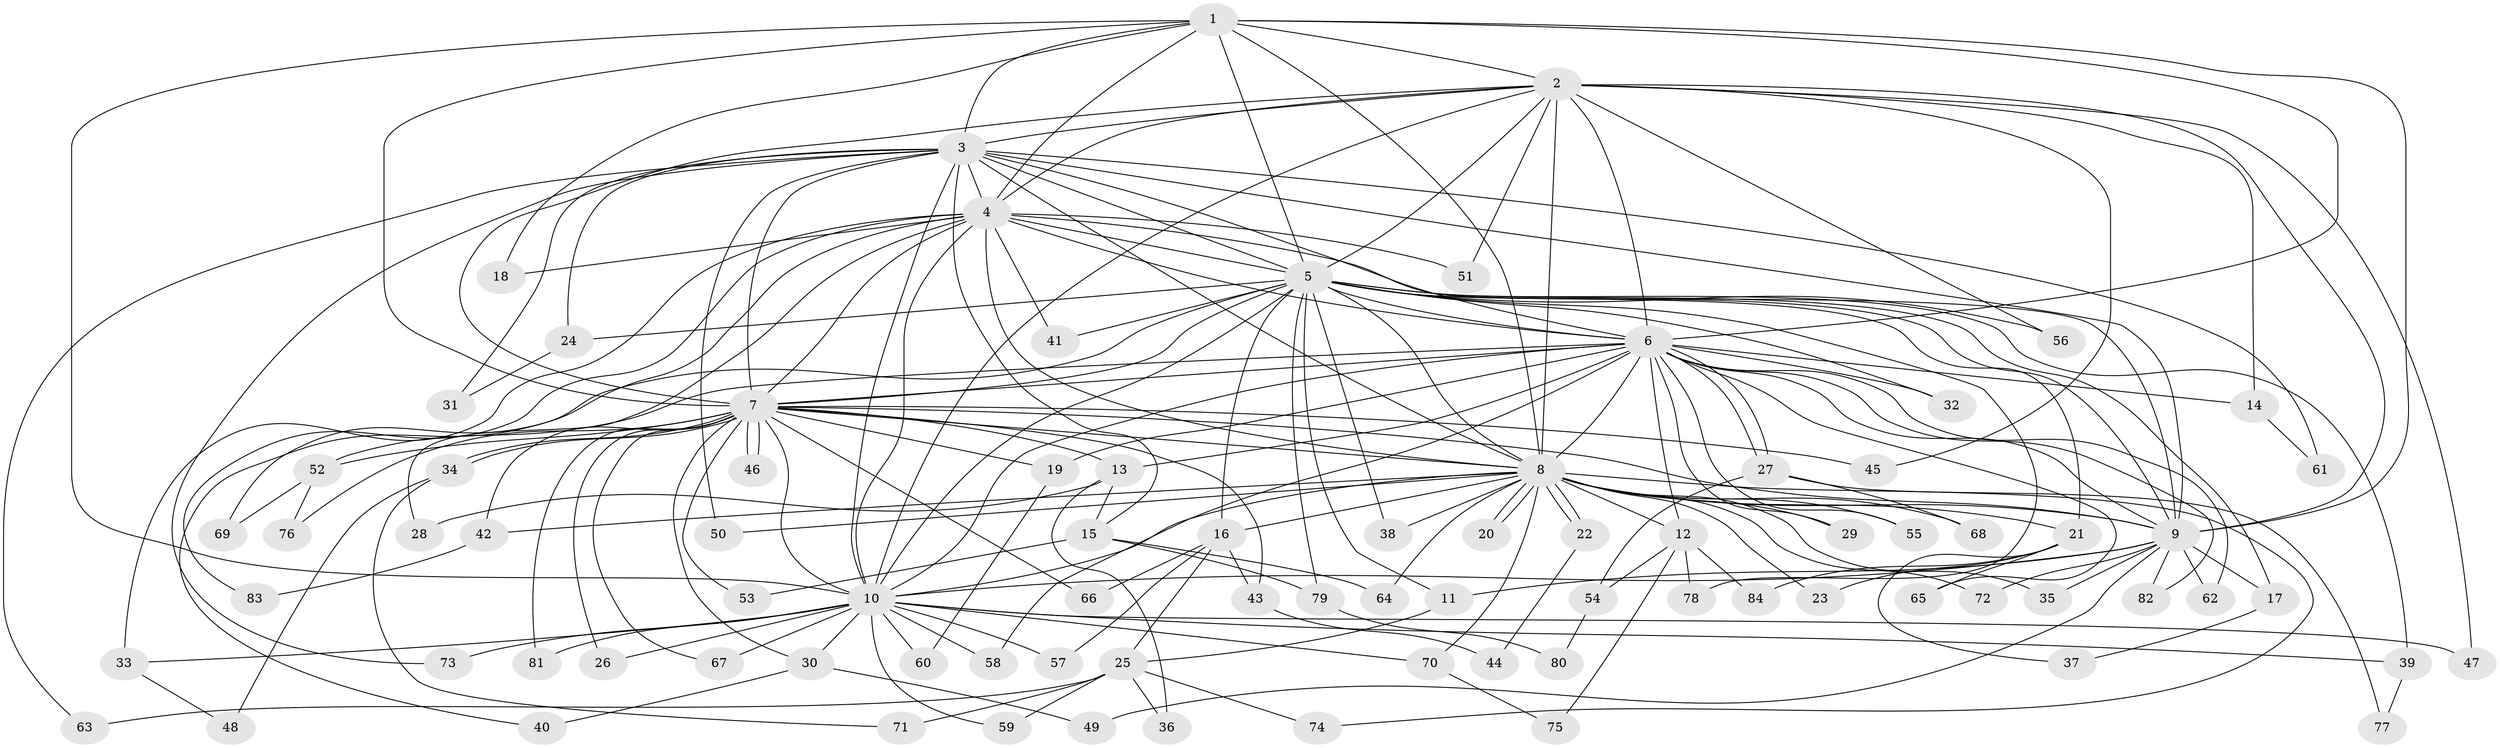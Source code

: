 // coarse degree distribution, {12: 0.017241379310344827, 2: 0.4482758620689655, 18: 0.017241379310344827, 5: 0.034482758620689655, 23: 0.017241379310344827, 1: 0.034482758620689655, 14: 0.034482758620689655, 3: 0.22413793103448276, 21: 0.017241379310344827, 4: 0.034482758620689655, 13: 0.017241379310344827, 17: 0.017241379310344827, 20: 0.017241379310344827, 7: 0.017241379310344827, 6: 0.05172413793103448}
// Generated by graph-tools (version 1.1) at 2025/36/03/04/25 23:36:37]
// undirected, 84 vertices, 193 edges
graph export_dot {
  node [color=gray90,style=filled];
  1;
  2;
  3;
  4;
  5;
  6;
  7;
  8;
  9;
  10;
  11;
  12;
  13;
  14;
  15;
  16;
  17;
  18;
  19;
  20;
  21;
  22;
  23;
  24;
  25;
  26;
  27;
  28;
  29;
  30;
  31;
  32;
  33;
  34;
  35;
  36;
  37;
  38;
  39;
  40;
  41;
  42;
  43;
  44;
  45;
  46;
  47;
  48;
  49;
  50;
  51;
  52;
  53;
  54;
  55;
  56;
  57;
  58;
  59;
  60;
  61;
  62;
  63;
  64;
  65;
  66;
  67;
  68;
  69;
  70;
  71;
  72;
  73;
  74;
  75;
  76;
  77;
  78;
  79;
  80;
  81;
  82;
  83;
  84;
  1 -- 2;
  1 -- 3;
  1 -- 4;
  1 -- 5;
  1 -- 6;
  1 -- 7;
  1 -- 8;
  1 -- 9;
  1 -- 10;
  1 -- 18;
  2 -- 3;
  2 -- 4;
  2 -- 5;
  2 -- 6;
  2 -- 7;
  2 -- 8;
  2 -- 9;
  2 -- 10;
  2 -- 14;
  2 -- 45;
  2 -- 47;
  2 -- 51;
  2 -- 56;
  3 -- 4;
  3 -- 5;
  3 -- 6;
  3 -- 7;
  3 -- 8;
  3 -- 9;
  3 -- 10;
  3 -- 15;
  3 -- 24;
  3 -- 31;
  3 -- 50;
  3 -- 61;
  3 -- 63;
  3 -- 73;
  4 -- 5;
  4 -- 6;
  4 -- 7;
  4 -- 8;
  4 -- 9;
  4 -- 10;
  4 -- 18;
  4 -- 28;
  4 -- 33;
  4 -- 41;
  4 -- 51;
  4 -- 69;
  4 -- 83;
  5 -- 6;
  5 -- 7;
  5 -- 8;
  5 -- 9;
  5 -- 10;
  5 -- 11;
  5 -- 16;
  5 -- 17;
  5 -- 21;
  5 -- 24;
  5 -- 32;
  5 -- 38;
  5 -- 39;
  5 -- 40;
  5 -- 41;
  5 -- 56;
  5 -- 78;
  5 -- 79;
  6 -- 7;
  6 -- 8;
  6 -- 9;
  6 -- 10;
  6 -- 12;
  6 -- 13;
  6 -- 14;
  6 -- 19;
  6 -- 27;
  6 -- 27;
  6 -- 29;
  6 -- 32;
  6 -- 52;
  6 -- 55;
  6 -- 58;
  6 -- 62;
  6 -- 65;
  6 -- 82;
  7 -- 8;
  7 -- 9;
  7 -- 10;
  7 -- 13;
  7 -- 19;
  7 -- 26;
  7 -- 30;
  7 -- 34;
  7 -- 34;
  7 -- 42;
  7 -- 43;
  7 -- 45;
  7 -- 46;
  7 -- 46;
  7 -- 52;
  7 -- 53;
  7 -- 66;
  7 -- 67;
  7 -- 76;
  7 -- 81;
  8 -- 9;
  8 -- 10;
  8 -- 12;
  8 -- 16;
  8 -- 20;
  8 -- 20;
  8 -- 21;
  8 -- 22;
  8 -- 22;
  8 -- 23;
  8 -- 29;
  8 -- 35;
  8 -- 38;
  8 -- 42;
  8 -- 50;
  8 -- 55;
  8 -- 64;
  8 -- 68;
  8 -- 70;
  8 -- 72;
  8 -- 74;
  9 -- 10;
  9 -- 11;
  9 -- 17;
  9 -- 35;
  9 -- 49;
  9 -- 62;
  9 -- 72;
  9 -- 82;
  10 -- 26;
  10 -- 30;
  10 -- 33;
  10 -- 39;
  10 -- 47;
  10 -- 57;
  10 -- 58;
  10 -- 59;
  10 -- 60;
  10 -- 67;
  10 -- 70;
  10 -- 73;
  10 -- 81;
  11 -- 25;
  12 -- 54;
  12 -- 75;
  12 -- 78;
  12 -- 84;
  13 -- 15;
  13 -- 28;
  13 -- 36;
  14 -- 61;
  15 -- 53;
  15 -- 64;
  15 -- 79;
  16 -- 25;
  16 -- 43;
  16 -- 57;
  16 -- 66;
  17 -- 37;
  19 -- 60;
  21 -- 23;
  21 -- 37;
  21 -- 65;
  21 -- 84;
  22 -- 44;
  24 -- 31;
  25 -- 36;
  25 -- 59;
  25 -- 63;
  25 -- 71;
  25 -- 74;
  27 -- 54;
  27 -- 68;
  27 -- 77;
  30 -- 40;
  30 -- 49;
  33 -- 48;
  34 -- 48;
  34 -- 71;
  39 -- 77;
  42 -- 83;
  43 -- 44;
  52 -- 69;
  52 -- 76;
  54 -- 80;
  70 -- 75;
  79 -- 80;
}
